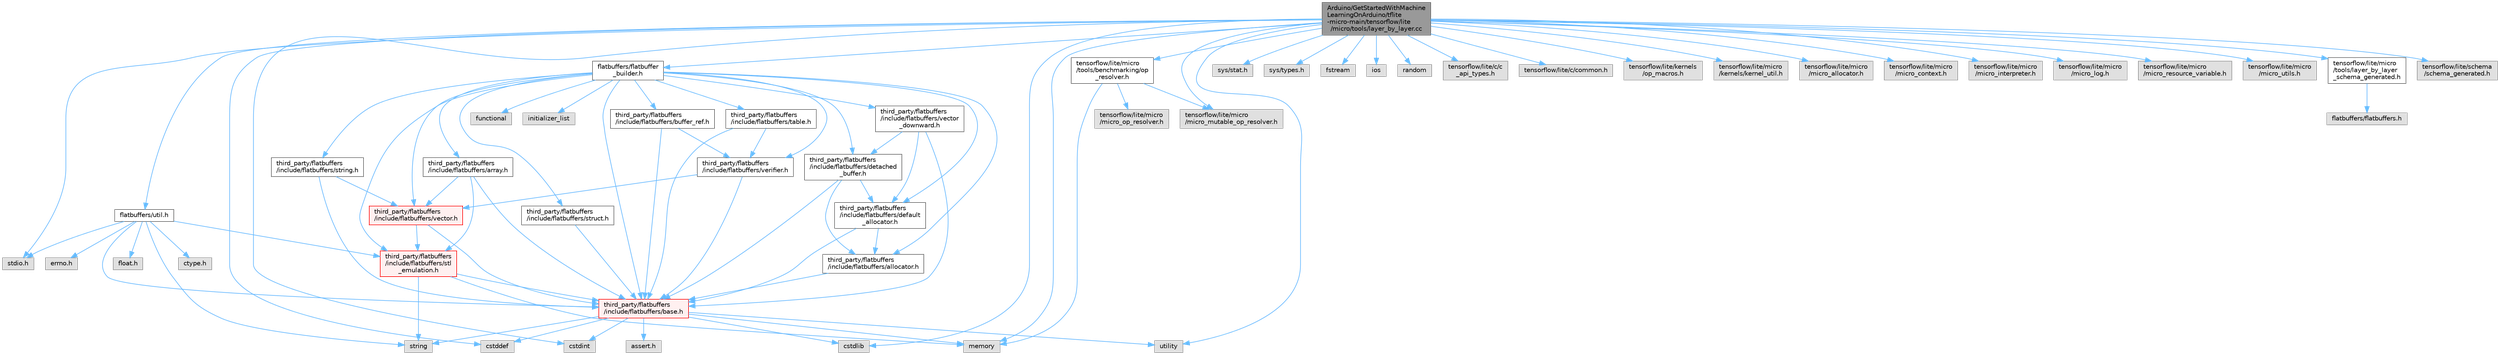 digraph "Arduino/GetStartedWithMachineLearningOnArduino/tflite-micro-main/tensorflow/lite/micro/tools/layer_by_layer.cc"
{
 // LATEX_PDF_SIZE
  bgcolor="transparent";
  edge [fontname=Helvetica,fontsize=10,labelfontname=Helvetica,labelfontsize=10];
  node [fontname=Helvetica,fontsize=10,shape=box,height=0.2,width=0.4];
  Node1 [id="Node000001",label="Arduino/GetStartedWithMachine\lLearningOnArduino/tflite\l-micro-main/tensorflow/lite\l/micro/tools/layer_by_layer.cc",height=0.2,width=0.4,color="gray40", fillcolor="grey60", style="filled", fontcolor="black",tooltip=" "];
  Node1 -> Node2 [id="edge87_Node000001_Node000002",color="steelblue1",style="solid",tooltip=" "];
  Node2 [id="Node000002",label="stdio.h",height=0.2,width=0.4,color="grey60", fillcolor="#E0E0E0", style="filled",tooltip=" "];
  Node1 -> Node3 [id="edge88_Node000001_Node000003",color="steelblue1",style="solid",tooltip=" "];
  Node3 [id="Node000003",label="sys/stat.h",height=0.2,width=0.4,color="grey60", fillcolor="#E0E0E0", style="filled",tooltip=" "];
  Node1 -> Node4 [id="edge89_Node000001_Node000004",color="steelblue1",style="solid",tooltip=" "];
  Node4 [id="Node000004",label="sys/types.h",height=0.2,width=0.4,color="grey60", fillcolor="#E0E0E0", style="filled",tooltip=" "];
  Node1 -> Node5 [id="edge90_Node000001_Node000005",color="steelblue1",style="solid",tooltip=" "];
  Node5 [id="Node000005",label="cstddef",height=0.2,width=0.4,color="grey60", fillcolor="#E0E0E0", style="filled",tooltip=" "];
  Node1 -> Node6 [id="edge91_Node000001_Node000006",color="steelblue1",style="solid",tooltip=" "];
  Node6 [id="Node000006",label="cstdint",height=0.2,width=0.4,color="grey60", fillcolor="#E0E0E0", style="filled",tooltip=" "];
  Node1 -> Node7 [id="edge92_Node000001_Node000007",color="steelblue1",style="solid",tooltip=" "];
  Node7 [id="Node000007",label="cstdlib",height=0.2,width=0.4,color="grey60", fillcolor="#E0E0E0", style="filled",tooltip=" "];
  Node1 -> Node8 [id="edge93_Node000001_Node000008",color="steelblue1",style="solid",tooltip=" "];
  Node8 [id="Node000008",label="fstream",height=0.2,width=0.4,color="grey60", fillcolor="#E0E0E0", style="filled",tooltip=" "];
  Node1 -> Node9 [id="edge94_Node000001_Node000009",color="steelblue1",style="solid",tooltip=" "];
  Node9 [id="Node000009",label="ios",height=0.2,width=0.4,color="grey60", fillcolor="#E0E0E0", style="filled",tooltip=" "];
  Node1 -> Node10 [id="edge95_Node000001_Node000010",color="steelblue1",style="solid",tooltip=" "];
  Node10 [id="Node000010",label="memory",height=0.2,width=0.4,color="grey60", fillcolor="#E0E0E0", style="filled",tooltip=" "];
  Node1 -> Node11 [id="edge96_Node000001_Node000011",color="steelblue1",style="solid",tooltip=" "];
  Node11 [id="Node000011",label="random",height=0.2,width=0.4,color="grey60", fillcolor="#E0E0E0", style="filled",tooltip=" "];
  Node1 -> Node12 [id="edge97_Node000001_Node000012",color="steelblue1",style="solid",tooltip=" "];
  Node12 [id="Node000012",label="utility",height=0.2,width=0.4,color="grey60", fillcolor="#E0E0E0", style="filled",tooltip=" "];
  Node1 -> Node13 [id="edge98_Node000001_Node000013",color="steelblue1",style="solid",tooltip=" "];
  Node13 [id="Node000013",label="flatbuffers/flatbuffer\l_builder.h",height=0.2,width=0.4,color="grey40", fillcolor="white", style="filled",URL="$flatbuffer__builder_8h.html",tooltip=" "];
  Node13 -> Node14 [id="edge99_Node000013_Node000014",color="steelblue1",style="solid",tooltip=" "];
  Node14 [id="Node000014",label="functional",height=0.2,width=0.4,color="grey60", fillcolor="#E0E0E0", style="filled",tooltip=" "];
  Node13 -> Node15 [id="edge100_Node000013_Node000015",color="steelblue1",style="solid",tooltip=" "];
  Node15 [id="Node000015",label="initializer_list",height=0.2,width=0.4,color="grey60", fillcolor="#E0E0E0", style="filled",tooltip=" "];
  Node13 -> Node16 [id="edge101_Node000013_Node000016",color="steelblue1",style="solid",tooltip=" "];
  Node16 [id="Node000016",label="third_party/flatbuffers\l/include/flatbuffers/allocator.h",height=0.2,width=0.4,color="grey40", fillcolor="white", style="filled",URL="$allocator_8h.html",tooltip=" "];
  Node16 -> Node17 [id="edge102_Node000016_Node000017",color="steelblue1",style="solid",tooltip=" "];
  Node17 [id="Node000017",label="third_party/flatbuffers\l/include/flatbuffers/base.h",height=0.2,width=0.4,color="red", fillcolor="#FFF0F0", style="filled",URL="$base_8h.html",tooltip=" "];
  Node17 -> Node18 [id="edge103_Node000017_Node000018",color="steelblue1",style="solid",tooltip=" "];
  Node18 [id="Node000018",label="assert.h",height=0.2,width=0.4,color="grey60", fillcolor="#E0E0E0", style="filled",tooltip=" "];
  Node17 -> Node6 [id="edge104_Node000017_Node000006",color="steelblue1",style="solid",tooltip=" "];
  Node17 -> Node5 [id="edge105_Node000017_Node000005",color="steelblue1",style="solid",tooltip=" "];
  Node17 -> Node7 [id="edge106_Node000017_Node000007",color="steelblue1",style="solid",tooltip=" "];
  Node17 -> Node12 [id="edge107_Node000017_Node000012",color="steelblue1",style="solid",tooltip=" "];
  Node17 -> Node20 [id="edge108_Node000017_Node000020",color="steelblue1",style="solid",tooltip=" "];
  Node20 [id="Node000020",label="string",height=0.2,width=0.4,color="grey60", fillcolor="#E0E0E0", style="filled",tooltip=" "];
  Node17 -> Node10 [id="edge109_Node000017_Node000010",color="steelblue1",style="solid",tooltip=" "];
  Node13 -> Node26 [id="edge110_Node000013_Node000026",color="steelblue1",style="solid",tooltip=" "];
  Node26 [id="Node000026",label="third_party/flatbuffers\l/include/flatbuffers/array.h",height=0.2,width=0.4,color="grey40", fillcolor="white", style="filled",URL="$tflite-micro-arduino-examples-main_2src_2third__party_2flatbuffers_2include_2flatbuffers_2array_8h.html",tooltip=" "];
  Node26 -> Node17 [id="edge111_Node000026_Node000017",color="steelblue1",style="solid",tooltip=" "];
  Node26 -> Node27 [id="edge112_Node000026_Node000027",color="steelblue1",style="solid",tooltip=" "];
  Node27 [id="Node000027",label="third_party/flatbuffers\l/include/flatbuffers/stl\l_emulation.h",height=0.2,width=0.4,color="red", fillcolor="#FFF0F0", style="filled",URL="$stl__emulation_8h.html",tooltip=" "];
  Node27 -> Node17 [id="edge113_Node000027_Node000017",color="steelblue1",style="solid",tooltip=" "];
  Node27 -> Node20 [id="edge114_Node000027_Node000020",color="steelblue1",style="solid",tooltip=" "];
  Node27 -> Node10 [id="edge115_Node000027_Node000010",color="steelblue1",style="solid",tooltip=" "];
  Node26 -> Node29 [id="edge116_Node000026_Node000029",color="steelblue1",style="solid",tooltip=" "];
  Node29 [id="Node000029",label="third_party/flatbuffers\l/include/flatbuffers/vector.h",height=0.2,width=0.4,color="red", fillcolor="#FFF0F0", style="filled",URL="$vector_8h.html",tooltip=" "];
  Node29 -> Node17 [id="edge117_Node000029_Node000017",color="steelblue1",style="solid",tooltip=" "];
  Node29 -> Node27 [id="edge118_Node000029_Node000027",color="steelblue1",style="solid",tooltip=" "];
  Node13 -> Node17 [id="edge119_Node000013_Node000017",color="steelblue1",style="solid",tooltip=" "];
  Node13 -> Node31 [id="edge120_Node000013_Node000031",color="steelblue1",style="solid",tooltip=" "];
  Node31 [id="Node000031",label="third_party/flatbuffers\l/include/flatbuffers/buffer_ref.h",height=0.2,width=0.4,color="grey40", fillcolor="white", style="filled",URL="$buffer__ref_8h.html",tooltip=" "];
  Node31 -> Node17 [id="edge121_Node000031_Node000017",color="steelblue1",style="solid",tooltip=" "];
  Node31 -> Node32 [id="edge122_Node000031_Node000032",color="steelblue1",style="solid",tooltip=" "];
  Node32 [id="Node000032",label="third_party/flatbuffers\l/include/flatbuffers/verifier.h",height=0.2,width=0.4,color="grey40", fillcolor="white", style="filled",URL="$verifier_8h.html",tooltip=" "];
  Node32 -> Node17 [id="edge123_Node000032_Node000017",color="steelblue1",style="solid",tooltip=" "];
  Node32 -> Node29 [id="edge124_Node000032_Node000029",color="steelblue1",style="solid",tooltip=" "];
  Node13 -> Node33 [id="edge125_Node000013_Node000033",color="steelblue1",style="solid",tooltip=" "];
  Node33 [id="Node000033",label="third_party/flatbuffers\l/include/flatbuffers/default\l_allocator.h",height=0.2,width=0.4,color="grey40", fillcolor="white", style="filled",URL="$default__allocator_8h.html",tooltip=" "];
  Node33 -> Node16 [id="edge126_Node000033_Node000016",color="steelblue1",style="solid",tooltip=" "];
  Node33 -> Node17 [id="edge127_Node000033_Node000017",color="steelblue1",style="solid",tooltip=" "];
  Node13 -> Node34 [id="edge128_Node000013_Node000034",color="steelblue1",style="solid",tooltip=" "];
  Node34 [id="Node000034",label="third_party/flatbuffers\l/include/flatbuffers/detached\l_buffer.h",height=0.2,width=0.4,color="grey40", fillcolor="white", style="filled",URL="$detached__buffer_8h.html",tooltip=" "];
  Node34 -> Node16 [id="edge129_Node000034_Node000016",color="steelblue1",style="solid",tooltip=" "];
  Node34 -> Node17 [id="edge130_Node000034_Node000017",color="steelblue1",style="solid",tooltip=" "];
  Node34 -> Node33 [id="edge131_Node000034_Node000033",color="steelblue1",style="solid",tooltip=" "];
  Node13 -> Node27 [id="edge132_Node000013_Node000027",color="steelblue1",style="solid",tooltip=" "];
  Node13 -> Node35 [id="edge133_Node000013_Node000035",color="steelblue1",style="solid",tooltip=" "];
  Node35 [id="Node000035",label="third_party/flatbuffers\l/include/flatbuffers/string.h",height=0.2,width=0.4,color="grey40", fillcolor="white", style="filled",URL="$string_8h.html",tooltip=" "];
  Node35 -> Node17 [id="edge134_Node000035_Node000017",color="steelblue1",style="solid",tooltip=" "];
  Node35 -> Node29 [id="edge135_Node000035_Node000029",color="steelblue1",style="solid",tooltip=" "];
  Node13 -> Node36 [id="edge136_Node000013_Node000036",color="steelblue1",style="solid",tooltip=" "];
  Node36 [id="Node000036",label="third_party/flatbuffers\l/include/flatbuffers/struct.h",height=0.2,width=0.4,color="grey40", fillcolor="white", style="filled",URL="$struct_8h.html",tooltip=" "];
  Node36 -> Node17 [id="edge137_Node000036_Node000017",color="steelblue1",style="solid",tooltip=" "];
  Node13 -> Node37 [id="edge138_Node000013_Node000037",color="steelblue1",style="solid",tooltip=" "];
  Node37 [id="Node000037",label="third_party/flatbuffers\l/include/flatbuffers/table.h",height=0.2,width=0.4,color="grey40", fillcolor="white", style="filled",URL="$table_8h.html",tooltip=" "];
  Node37 -> Node17 [id="edge139_Node000037_Node000017",color="steelblue1",style="solid",tooltip=" "];
  Node37 -> Node32 [id="edge140_Node000037_Node000032",color="steelblue1",style="solid",tooltip=" "];
  Node13 -> Node29 [id="edge141_Node000013_Node000029",color="steelblue1",style="solid",tooltip=" "];
  Node13 -> Node38 [id="edge142_Node000013_Node000038",color="steelblue1",style="solid",tooltip=" "];
  Node38 [id="Node000038",label="third_party/flatbuffers\l/include/flatbuffers/vector\l_downward.h",height=0.2,width=0.4,color="grey40", fillcolor="white", style="filled",URL="$vector__downward_8h.html",tooltip=" "];
  Node38 -> Node17 [id="edge143_Node000038_Node000017",color="steelblue1",style="solid",tooltip=" "];
  Node38 -> Node33 [id="edge144_Node000038_Node000033",color="steelblue1",style="solid",tooltip=" "];
  Node38 -> Node34 [id="edge145_Node000038_Node000034",color="steelblue1",style="solid",tooltip=" "];
  Node13 -> Node32 [id="edge146_Node000013_Node000032",color="steelblue1",style="solid",tooltip=" "];
  Node1 -> Node39 [id="edge147_Node000001_Node000039",color="steelblue1",style="solid",tooltip=" "];
  Node39 [id="Node000039",label="flatbuffers/util.h",height=0.2,width=0.4,color="grey40", fillcolor="white", style="filled",URL="$util_8h.html",tooltip=" "];
  Node39 -> Node40 [id="edge148_Node000039_Node000040",color="steelblue1",style="solid",tooltip=" "];
  Node40 [id="Node000040",label="ctype.h",height=0.2,width=0.4,color="grey60", fillcolor="#E0E0E0", style="filled",tooltip=" "];
  Node39 -> Node41 [id="edge149_Node000039_Node000041",color="steelblue1",style="solid",tooltip=" "];
  Node41 [id="Node000041",label="errno.h",height=0.2,width=0.4,color="grey60", fillcolor="#E0E0E0", style="filled",tooltip=" "];
  Node39 -> Node17 [id="edge150_Node000039_Node000017",color="steelblue1",style="solid",tooltip=" "];
  Node39 -> Node27 [id="edge151_Node000039_Node000027",color="steelblue1",style="solid",tooltip=" "];
  Node39 -> Node42 [id="edge152_Node000039_Node000042",color="steelblue1",style="solid",tooltip=" "];
  Node42 [id="Node000042",label="float.h",height=0.2,width=0.4,color="grey60", fillcolor="#E0E0E0", style="filled",tooltip=" "];
  Node39 -> Node2 [id="edge153_Node000039_Node000002",color="steelblue1",style="solid",tooltip=" "];
  Node39 -> Node20 [id="edge154_Node000039_Node000020",color="steelblue1",style="solid",tooltip=" "];
  Node1 -> Node43 [id="edge155_Node000001_Node000043",color="steelblue1",style="solid",tooltip=" "];
  Node43 [id="Node000043",label="tensorflow/lite/c/c\l_api_types.h",height=0.2,width=0.4,color="grey60", fillcolor="#E0E0E0", style="filled",tooltip=" "];
  Node1 -> Node44 [id="edge156_Node000001_Node000044",color="steelblue1",style="solid",tooltip=" "];
  Node44 [id="Node000044",label="tensorflow/lite/c/common.h",height=0.2,width=0.4,color="grey60", fillcolor="#E0E0E0", style="filled",tooltip=" "];
  Node1 -> Node45 [id="edge157_Node000001_Node000045",color="steelblue1",style="solid",tooltip=" "];
  Node45 [id="Node000045",label="tensorflow/lite/kernels\l/op_macros.h",height=0.2,width=0.4,color="grey60", fillcolor="#E0E0E0", style="filled",tooltip=" "];
  Node1 -> Node46 [id="edge158_Node000001_Node000046",color="steelblue1",style="solid",tooltip=" "];
  Node46 [id="Node000046",label="tensorflow/lite/micro\l/kernels/kernel_util.h",height=0.2,width=0.4,color="grey60", fillcolor="#E0E0E0", style="filled",tooltip=" "];
  Node1 -> Node47 [id="edge159_Node000001_Node000047",color="steelblue1",style="solid",tooltip=" "];
  Node47 [id="Node000047",label="tensorflow/lite/micro\l/micro_allocator.h",height=0.2,width=0.4,color="grey60", fillcolor="#E0E0E0", style="filled",tooltip=" "];
  Node1 -> Node48 [id="edge160_Node000001_Node000048",color="steelblue1",style="solid",tooltip=" "];
  Node48 [id="Node000048",label="tensorflow/lite/micro\l/micro_context.h",height=0.2,width=0.4,color="grey60", fillcolor="#E0E0E0", style="filled",tooltip=" "];
  Node1 -> Node49 [id="edge161_Node000001_Node000049",color="steelblue1",style="solid",tooltip=" "];
  Node49 [id="Node000049",label="tensorflow/lite/micro\l/micro_interpreter.h",height=0.2,width=0.4,color="grey60", fillcolor="#E0E0E0", style="filled",tooltip=" "];
  Node1 -> Node50 [id="edge162_Node000001_Node000050",color="steelblue1",style="solid",tooltip=" "];
  Node50 [id="Node000050",label="tensorflow/lite/micro\l/micro_log.h",height=0.2,width=0.4,color="grey60", fillcolor="#E0E0E0", style="filled",tooltip=" "];
  Node1 -> Node51 [id="edge163_Node000001_Node000051",color="steelblue1",style="solid",tooltip=" "];
  Node51 [id="Node000051",label="tensorflow/lite/micro\l/micro_mutable_op_resolver.h",height=0.2,width=0.4,color="grey60", fillcolor="#E0E0E0", style="filled",tooltip=" "];
  Node1 -> Node52 [id="edge164_Node000001_Node000052",color="steelblue1",style="solid",tooltip=" "];
  Node52 [id="Node000052",label="tensorflow/lite/micro\l/micro_resource_variable.h",height=0.2,width=0.4,color="grey60", fillcolor="#E0E0E0", style="filled",tooltip=" "];
  Node1 -> Node53 [id="edge165_Node000001_Node000053",color="steelblue1",style="solid",tooltip=" "];
  Node53 [id="Node000053",label="tensorflow/lite/micro\l/micro_utils.h",height=0.2,width=0.4,color="grey60", fillcolor="#E0E0E0", style="filled",tooltip=" "];
  Node1 -> Node54 [id="edge166_Node000001_Node000054",color="steelblue1",style="solid",tooltip=" "];
  Node54 [id="Node000054",label="tensorflow/lite/micro\l/tools/benchmarking/op\l_resolver.h",height=0.2,width=0.4,color="grey40", fillcolor="white", style="filled",URL="$_arduino_2_get_started_with_machine_learning_on_arduino_2tflite-micro-main_2tensorflow_2lite_2mi982ee907ee53c492bd482e73ecc9533f.html",tooltip=" "];
  Node54 -> Node10 [id="edge167_Node000054_Node000010",color="steelblue1",style="solid",tooltip=" "];
  Node54 -> Node51 [id="edge168_Node000054_Node000051",color="steelblue1",style="solid",tooltip=" "];
  Node54 -> Node55 [id="edge169_Node000054_Node000055",color="steelblue1",style="solid",tooltip=" "];
  Node55 [id="Node000055",label="tensorflow/lite/micro\l/micro_op_resolver.h",height=0.2,width=0.4,color="grey60", fillcolor="#E0E0E0", style="filled",tooltip=" "];
  Node1 -> Node56 [id="edge170_Node000001_Node000056",color="steelblue1",style="solid",tooltip=" "];
  Node56 [id="Node000056",label="tensorflow/lite/micro\l/tools/layer_by_layer\l_schema_generated.h",height=0.2,width=0.4,color="grey40", fillcolor="white", style="filled",URL="$layer__by__layer__schema__generated_8h.html",tooltip=" "];
  Node56 -> Node57 [id="edge171_Node000056_Node000057",color="steelblue1",style="solid",tooltip=" "];
  Node57 [id="Node000057",label="flatbuffers/flatbuffers.h",height=0.2,width=0.4,color="grey60", fillcolor="#E0E0E0", style="filled",tooltip=" "];
  Node1 -> Node58 [id="edge172_Node000001_Node000058",color="steelblue1",style="solid",tooltip=" "];
  Node58 [id="Node000058",label="tensorflow/lite/schema\l/schema_generated.h",height=0.2,width=0.4,color="grey60", fillcolor="#E0E0E0", style="filled",tooltip=" "];
}
